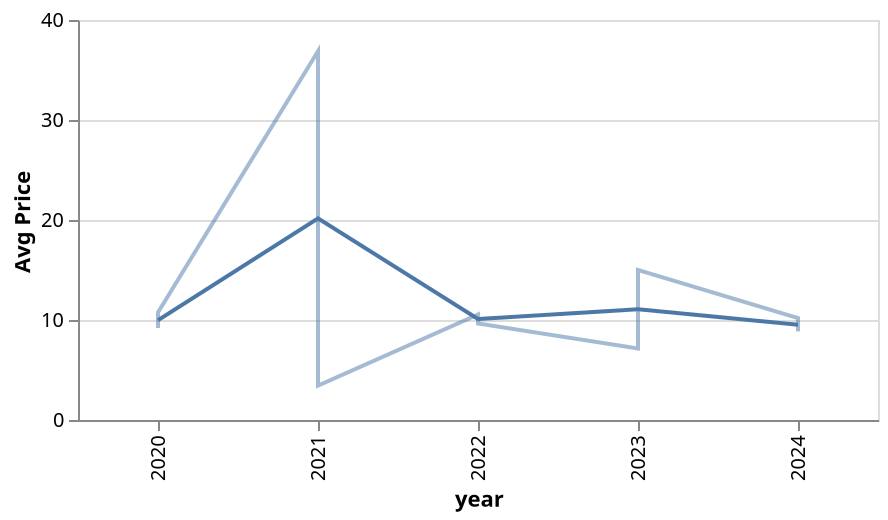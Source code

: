 {
  "$schema": "https://vega.github.io/schema/vega-lite/v5.json",
  "width": 400,
  "data": {
    "values": [
      {"price": 9.2, "year": 2020},
      {"price": 10.76, "year": 2020},
      {"price": 36.88, "year": 2021},
      {"price": 3.44, "year": 2021},
      {"price": 10.55, "year": 2022},
      {"price": 9.65, "year": 2022},
      {"price": 7.15, "year": 2023},
      {"price": 15.0, "year": 2023},
      {"price": 10.19, "year": 2024},
      {"price": 8.86, "year": 2024}
    ]
  },
  "layer": [
    {
      "mark": "line",
      "encoding": {
        "x": {
          "field": "year"
        },
        "y": {
          "field": "price",
          "aggregate": "mean",
          "type": "quantitative",
          "title": "Avg Price"
        }
      }
    },
    {
      "mark": {
        "type": "line",
        "opacity": 0.5
      },
      "encoding": {
        "x": {
          "field": "year"
        },
        "y": {
          "field": "price",
          "aggregate": {
            "exponential": 0.5
          },
          "type": "quantitative"
        }
      }
    }
  ]
}
